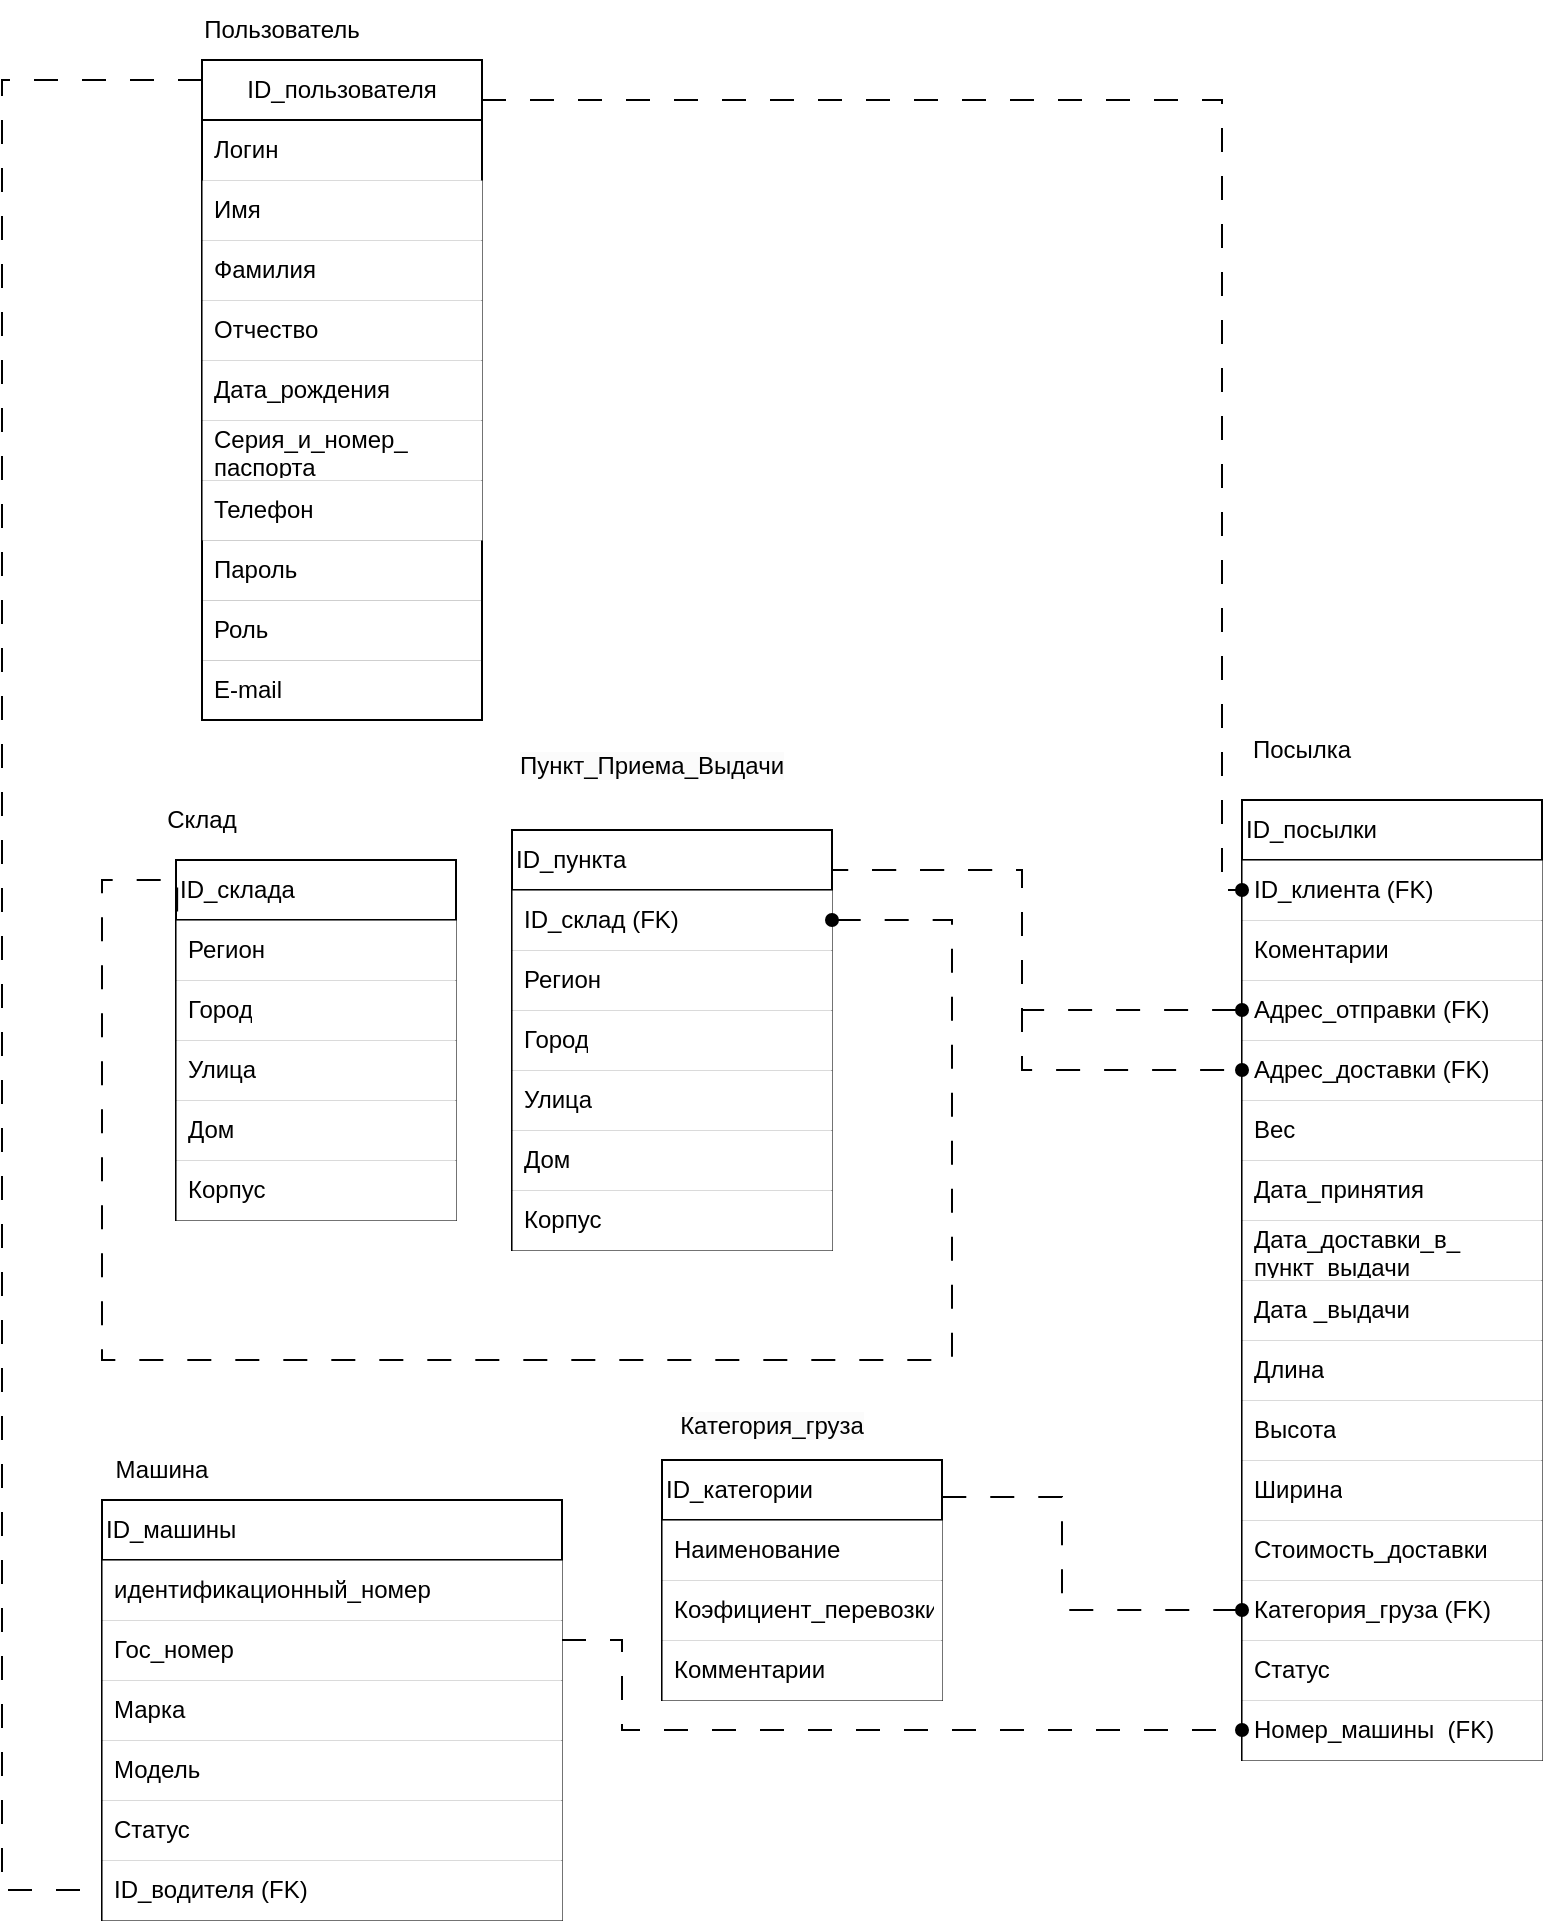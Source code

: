 <mxfile version="22.1.8" type="device">
  <diagram name="Page-1" id="1622d65d-c77d-c4b6-e0e7-3c11208c8684">
    <mxGraphModel dx="5189" dy="919" grid="1" gridSize="10" guides="1" tooltips="1" connect="1" arrows="1" fold="1" page="1" pageScale="1.5" pageWidth="1169" pageHeight="826" background="none" math="0" shadow="0">
      <root>
        <mxCell id="0" style=";html=1;" />
        <mxCell id="1" style=";html=1;" parent="0" />
        <mxCell id="Eu1M2zoBScbn03_4-hmj-35" value="ID_склада" style="swimlane;fontStyle=0;childLayout=stackLayout;horizontal=1;startSize=30;horizontalStack=0;resizeParent=1;resizeParentMax=0;resizeLast=0;collapsible=1;marginBottom=0;whiteSpace=wrap;html=1;fillColor=#FFFFFF;strokeColor=#000000;align=left;" parent="1" vertex="1">
          <mxGeometry x="-1753" y="910" width="140" height="180" as="geometry" />
        </mxCell>
        <mxCell id="Eu1M2zoBScbn03_4-hmj-39" value="Регион" style="text;strokeColor=#000000;fillColor=#FFFFFF;align=left;verticalAlign=middle;spacingLeft=4;spacingRight=4;overflow=hidden;points=[[0,0.5],[1,0.5]];portConstraint=eastwest;rotatable=0;whiteSpace=wrap;html=1;strokeWidth=0;" parent="Eu1M2zoBScbn03_4-hmj-35" vertex="1">
          <mxGeometry y="30" width="140" height="30" as="geometry" />
        </mxCell>
        <mxCell id="QiGoEYe_eEA6als5w87j-2" value="Город" style="text;strokeColor=#000000;fillColor=#FFFFFF;align=left;verticalAlign=middle;spacingLeft=4;spacingRight=4;overflow=hidden;points=[[0,0.5],[1,0.5]];portConstraint=eastwest;rotatable=0;whiteSpace=wrap;html=1;strokeWidth=0;" vertex="1" parent="Eu1M2zoBScbn03_4-hmj-35">
          <mxGeometry y="60" width="140" height="30" as="geometry" />
        </mxCell>
        <mxCell id="QiGoEYe_eEA6als5w87j-3" value="Улица" style="text;strokeColor=#000000;fillColor=#FFFFFF;align=left;verticalAlign=middle;spacingLeft=4;spacingRight=4;overflow=hidden;points=[[0,0.5],[1,0.5]];portConstraint=eastwest;rotatable=0;whiteSpace=wrap;html=1;strokeWidth=0;" vertex="1" parent="Eu1M2zoBScbn03_4-hmj-35">
          <mxGeometry y="90" width="140" height="30" as="geometry" />
        </mxCell>
        <mxCell id="QiGoEYe_eEA6als5w87j-4" value="Дом" style="text;strokeColor=#000000;fillColor=#FFFFFF;align=left;verticalAlign=middle;spacingLeft=4;spacingRight=4;overflow=hidden;points=[[0,0.5],[1,0.5]];portConstraint=eastwest;rotatable=0;whiteSpace=wrap;html=1;strokeWidth=0;" vertex="1" parent="Eu1M2zoBScbn03_4-hmj-35">
          <mxGeometry y="120" width="140" height="30" as="geometry" />
        </mxCell>
        <mxCell id="QiGoEYe_eEA6als5w87j-1" value="Корпус" style="text;strokeColor=#000000;fillColor=#FFFFFF;align=left;verticalAlign=middle;spacingLeft=4;spacingRight=4;overflow=hidden;points=[[0,0.5],[1,0.5]];portConstraint=eastwest;rotatable=0;whiteSpace=wrap;html=1;strokeWidth=0;" vertex="1" parent="Eu1M2zoBScbn03_4-hmj-35">
          <mxGeometry y="150" width="140" height="30" as="geometry" />
        </mxCell>
        <mxCell id="Eu1M2zoBScbn03_4-hmj-50" value="ID_посылки" style="swimlane;fontStyle=0;childLayout=stackLayout;horizontal=1;startSize=30;horizontalStack=0;resizeParent=1;resizeParentMax=0;resizeLast=0;collapsible=1;marginBottom=0;whiteSpace=wrap;html=1;strokeColor=#000000;fillColor=#FFFFFF;align=left;" parent="1" vertex="1">
          <mxGeometry x="-1220" y="880" width="150" height="480" as="geometry" />
        </mxCell>
        <mxCell id="FLAhKoKQUAUX5HgObH9c-53" value="ID_клиента (FK)" style="text;strokeColor=#000000;fillColor=#FFFFFF;align=left;verticalAlign=middle;spacingLeft=4;spacingRight=4;overflow=hidden;points=[[0,0.5],[1,0.5]];portConstraint=eastwest;rotatable=0;whiteSpace=wrap;html=1;strokeWidth=0;" parent="Eu1M2zoBScbn03_4-hmj-50" vertex="1">
          <mxGeometry y="30" width="150" height="30" as="geometry" />
        </mxCell>
        <mxCell id="t4Bcd6tfZgfPRKd6eN_C-69" value="Коментарии" style="text;strokeColor=#000000;fillColor=#FFFFFF;align=left;verticalAlign=middle;spacingLeft=4;spacingRight=4;overflow=hidden;points=[[0,0.5],[1,0.5]];portConstraint=eastwest;rotatable=0;whiteSpace=wrap;html=1;strokeWidth=0;" parent="Eu1M2zoBScbn03_4-hmj-50" vertex="1">
          <mxGeometry y="60" width="150" height="30" as="geometry" />
        </mxCell>
        <mxCell id="Eu1M2zoBScbn03_4-hmj-52" value="Адрес_отправки (FK)" style="text;strokeColor=#000000;fillColor=#FFFFFF;align=left;verticalAlign=middle;spacingLeft=4;spacingRight=4;overflow=hidden;points=[[0,0.5],[1,0.5]];portConstraint=eastwest;rotatable=0;whiteSpace=wrap;html=1;strokeWidth=0;" parent="Eu1M2zoBScbn03_4-hmj-50" vertex="1">
          <mxGeometry y="90" width="150" height="30" as="geometry" />
        </mxCell>
        <mxCell id="Eu1M2zoBScbn03_4-hmj-53" value="Адрес_доставки (FK)" style="text;strokeColor=#000000;fillColor=#FFFFFF;align=left;verticalAlign=middle;spacingLeft=4;spacingRight=4;overflow=hidden;points=[[0,0.5],[1,0.5]];portConstraint=eastwest;rotatable=0;whiteSpace=wrap;html=1;strokeWidth=0;" parent="Eu1M2zoBScbn03_4-hmj-50" vertex="1">
          <mxGeometry y="120" width="150" height="30" as="geometry" />
        </mxCell>
        <mxCell id="t4Bcd6tfZgfPRKd6eN_C-20" value="Вес" style="text;strokeColor=#000000;fillColor=#FFFFFF;align=left;verticalAlign=middle;spacingLeft=4;spacingRight=4;overflow=hidden;points=[[0,0.5],[1,0.5]];portConstraint=eastwest;rotatable=0;whiteSpace=wrap;html=1;strokeWidth=0;" parent="Eu1M2zoBScbn03_4-hmj-50" vertex="1">
          <mxGeometry y="150" width="150" height="30" as="geometry" />
        </mxCell>
        <mxCell id="t4Bcd6tfZgfPRKd6eN_C-71" value="Дата_принятия" style="text;strokeColor=#000000;fillColor=#FFFFFF;align=left;verticalAlign=middle;spacingLeft=4;spacingRight=4;overflow=hidden;points=[[0,0.5],[1,0.5]];portConstraint=eastwest;rotatable=0;whiteSpace=wrap;html=1;strokeWidth=0;" parent="Eu1M2zoBScbn03_4-hmj-50" vertex="1">
          <mxGeometry y="180" width="150" height="30" as="geometry" />
        </mxCell>
        <mxCell id="t4Bcd6tfZgfPRKd6eN_C-70" value="Дата_доставки_в_ пункт_выдачи" style="text;strokeColor=#000000;fillColor=#FFFFFF;align=left;verticalAlign=middle;spacingLeft=4;spacingRight=4;overflow=hidden;points=[[0,0.5],[1,0.5]];portConstraint=eastwest;rotatable=0;whiteSpace=wrap;html=1;strokeWidth=0;" parent="Eu1M2zoBScbn03_4-hmj-50" vertex="1">
          <mxGeometry y="210" width="150" height="30" as="geometry" />
        </mxCell>
        <mxCell id="t4Bcd6tfZgfPRKd6eN_C-72" value="Дата _выдачи" style="text;strokeColor=#000000;fillColor=#FFFFFF;align=left;verticalAlign=middle;spacingLeft=4;spacingRight=4;overflow=hidden;points=[[0,0.5],[1,0.5]];portConstraint=eastwest;rotatable=0;whiteSpace=wrap;html=1;strokeWidth=0;" parent="Eu1M2zoBScbn03_4-hmj-50" vertex="1">
          <mxGeometry y="240" width="150" height="30" as="geometry" />
        </mxCell>
        <mxCell id="yL7SP993S7LllATIM7Ul-29" value="Длина" style="text;strokeColor=#000000;fillColor=#FFFFFF;align=left;verticalAlign=middle;spacingLeft=4;spacingRight=4;overflow=hidden;points=[[0,0.5],[1,0.5]];portConstraint=eastwest;rotatable=0;whiteSpace=wrap;html=1;strokeWidth=0;" parent="Eu1M2zoBScbn03_4-hmj-50" vertex="1">
          <mxGeometry y="270" width="150" height="30" as="geometry" />
        </mxCell>
        <mxCell id="yL7SP993S7LllATIM7Ul-31" value="Высота" style="text;strokeColor=#000000;fillColor=#FFFFFF;align=left;verticalAlign=middle;spacingLeft=4;spacingRight=4;overflow=hidden;points=[[0,0.5],[1,0.5]];portConstraint=eastwest;rotatable=0;whiteSpace=wrap;html=1;strokeWidth=0;" parent="Eu1M2zoBScbn03_4-hmj-50" vertex="1">
          <mxGeometry y="300" width="150" height="30" as="geometry" />
        </mxCell>
        <mxCell id="yL7SP993S7LllATIM7Ul-30" value="Ширина" style="text;strokeColor=#000000;fillColor=#FFFFFF;align=left;verticalAlign=middle;spacingLeft=4;spacingRight=4;overflow=hidden;points=[[0,0.5],[1,0.5]];portConstraint=eastwest;rotatable=0;whiteSpace=wrap;html=1;strokeWidth=0;" parent="Eu1M2zoBScbn03_4-hmj-50" vertex="1">
          <mxGeometry y="330" width="150" height="30" as="geometry" />
        </mxCell>
        <mxCell id="t4Bcd6tfZgfPRKd6eN_C-40" value="Стоимость_доставки" style="text;strokeColor=#000000;fillColor=#FFFFFF;align=left;verticalAlign=middle;spacingLeft=4;spacingRight=4;overflow=hidden;points=[[0,0.5],[1,0.5]];portConstraint=eastwest;rotatable=0;whiteSpace=wrap;html=1;strokeWidth=0;" parent="Eu1M2zoBScbn03_4-hmj-50" vertex="1">
          <mxGeometry y="360" width="150" height="30" as="geometry" />
        </mxCell>
        <mxCell id="t4Bcd6tfZgfPRKd6eN_C-30" value="Категория_груза&amp;nbsp;(FK)" style="text;strokeColor=#000000;fillColor=#FFFFFF;align=left;verticalAlign=middle;spacingLeft=4;spacingRight=4;overflow=hidden;points=[[0,0.5],[1,0.5]];portConstraint=eastwest;rotatable=0;whiteSpace=wrap;html=1;strokeWidth=0;" parent="Eu1M2zoBScbn03_4-hmj-50" vertex="1">
          <mxGeometry y="390" width="150" height="30" as="geometry" />
        </mxCell>
        <mxCell id="NzJXjtakqf-2gL6-LND--30" value="Статус" style="text;strokeColor=#000000;fillColor=#FFFFFF;align=left;verticalAlign=middle;spacingLeft=4;spacingRight=4;overflow=hidden;points=[[0,0.5],[1,0.5]];portConstraint=eastwest;rotatable=0;whiteSpace=wrap;html=1;strokeWidth=0;" parent="Eu1M2zoBScbn03_4-hmj-50" vertex="1">
          <mxGeometry y="420" width="150" height="30" as="geometry" />
        </mxCell>
        <mxCell id="FLAhKoKQUAUX5HgObH9c-10" value="Номер_машины&amp;nbsp;&amp;nbsp;(FK)" style="text;strokeColor=#000000;fillColor=#FFFFFF;align=left;verticalAlign=middle;spacingLeft=4;spacingRight=4;overflow=hidden;points=[[0,0.5],[1,0.5]];portConstraint=eastwest;rotatable=0;whiteSpace=wrap;html=1;strokeWidth=0;" parent="Eu1M2zoBScbn03_4-hmj-50" vertex="1">
          <mxGeometry y="450" width="150" height="30" as="geometry" />
        </mxCell>
        <mxCell id="Eu1M2zoBScbn03_4-hmj-57" value="ID_пункта" style="swimlane;fontStyle=0;childLayout=stackLayout;horizontal=1;startSize=30;horizontalStack=0;resizeParent=1;resizeParentMax=0;resizeLast=0;collapsible=1;marginBottom=0;whiteSpace=wrap;html=1;fillColor=#FFFFFF;strokeColor=#000000;align=left;" parent="1" vertex="1">
          <mxGeometry x="-1585" y="895" width="160" height="210" as="geometry" />
        </mxCell>
        <mxCell id="Eu1M2zoBScbn03_4-hmj-63" value="ID_склад (FK)" style="text;strokeColor=#000000;fillColor=#FFFFFF;align=left;verticalAlign=middle;spacingLeft=4;spacingRight=4;overflow=hidden;points=[[0,0.5],[1,0.5]];portConstraint=eastwest;rotatable=0;whiteSpace=wrap;html=1;strokeWidth=0;" parent="Eu1M2zoBScbn03_4-hmj-57" vertex="1">
          <mxGeometry y="30" width="160" height="30" as="geometry" />
        </mxCell>
        <mxCell id="QiGoEYe_eEA6als5w87j-5" value="Регион" style="text;strokeColor=#000000;fillColor=#FFFFFF;align=left;verticalAlign=middle;spacingLeft=4;spacingRight=4;overflow=hidden;points=[[0,0.5],[1,0.5]];portConstraint=eastwest;rotatable=0;whiteSpace=wrap;html=1;strokeWidth=0;" vertex="1" parent="Eu1M2zoBScbn03_4-hmj-57">
          <mxGeometry y="60" width="160" height="30" as="geometry" />
        </mxCell>
        <mxCell id="QiGoEYe_eEA6als5w87j-6" value="Город" style="text;strokeColor=#000000;fillColor=#FFFFFF;align=left;verticalAlign=middle;spacingLeft=4;spacingRight=4;overflow=hidden;points=[[0,0.5],[1,0.5]];portConstraint=eastwest;rotatable=0;whiteSpace=wrap;html=1;strokeWidth=0;" vertex="1" parent="Eu1M2zoBScbn03_4-hmj-57">
          <mxGeometry y="90" width="160" height="30" as="geometry" />
        </mxCell>
        <mxCell id="QiGoEYe_eEA6als5w87j-8" value="Улица" style="text;strokeColor=#000000;fillColor=#FFFFFF;align=left;verticalAlign=middle;spacingLeft=4;spacingRight=4;overflow=hidden;points=[[0,0.5],[1,0.5]];portConstraint=eastwest;rotatable=0;whiteSpace=wrap;html=1;strokeWidth=0;" vertex="1" parent="Eu1M2zoBScbn03_4-hmj-57">
          <mxGeometry y="120" width="160" height="30" as="geometry" />
        </mxCell>
        <mxCell id="QiGoEYe_eEA6als5w87j-7" value="Дом" style="text;strokeColor=#000000;fillColor=#FFFFFF;align=left;verticalAlign=middle;spacingLeft=4;spacingRight=4;overflow=hidden;points=[[0,0.5],[1,0.5]];portConstraint=eastwest;rotatable=0;whiteSpace=wrap;html=1;strokeWidth=0;" vertex="1" parent="Eu1M2zoBScbn03_4-hmj-57">
          <mxGeometry y="150" width="160" height="30" as="geometry" />
        </mxCell>
        <mxCell id="QiGoEYe_eEA6als5w87j-9" value="Корпус" style="text;strokeColor=#000000;fillColor=#FFFFFF;align=left;verticalAlign=middle;spacingLeft=4;spacingRight=4;overflow=hidden;points=[[0,0.5],[1,0.5]];portConstraint=eastwest;rotatable=0;whiteSpace=wrap;html=1;strokeWidth=0;" vertex="1" parent="Eu1M2zoBScbn03_4-hmj-57">
          <mxGeometry y="180" width="160" height="30" as="geometry" />
        </mxCell>
        <mxCell id="t4Bcd6tfZgfPRKd6eN_C-1" value="ID_машины" style="swimlane;fontStyle=0;childLayout=stackLayout;horizontal=1;startSize=30;horizontalStack=0;resizeParent=1;resizeParentMax=0;resizeLast=0;collapsible=1;marginBottom=0;whiteSpace=wrap;html=1;fillColor=#FFFFFF;strokeColor=#000000;align=left;" parent="1" vertex="1">
          <mxGeometry x="-1790" y="1230" width="230" height="210" as="geometry" />
        </mxCell>
        <mxCell id="k3BUzMMqeD0pSyvmO5f_-1" value="идентификационный_номер" style="text;strokeColor=#000000;fillColor=#FFFFFF;align=left;verticalAlign=middle;spacingLeft=4;spacingRight=4;overflow=hidden;points=[[0,0.5],[1,0.5]];portConstraint=eastwest;rotatable=0;whiteSpace=wrap;html=1;strokeWidth=0;" parent="t4Bcd6tfZgfPRKd6eN_C-1" vertex="1">
          <mxGeometry y="30" width="230" height="30" as="geometry" />
        </mxCell>
        <mxCell id="t4Bcd6tfZgfPRKd6eN_C-2" value="Гос_номер" style="text;strokeColor=#000000;fillColor=#FFFFFF;align=left;verticalAlign=middle;spacingLeft=4;spacingRight=4;overflow=hidden;points=[[0,0.5],[1,0.5]];portConstraint=eastwest;rotatable=0;whiteSpace=wrap;html=1;strokeWidth=0;" parent="t4Bcd6tfZgfPRKd6eN_C-1" vertex="1">
          <mxGeometry y="60" width="230" height="30" as="geometry" />
        </mxCell>
        <mxCell id="t4Bcd6tfZgfPRKd6eN_C-3" value="Марка" style="text;strokeColor=#000000;fillColor=#FFFFFF;align=left;verticalAlign=middle;spacingLeft=4;spacingRight=4;overflow=hidden;points=[[0,0.5],[1,0.5]];portConstraint=eastwest;rotatable=0;whiteSpace=wrap;html=1;strokeWidth=0;" parent="t4Bcd6tfZgfPRKd6eN_C-1" vertex="1">
          <mxGeometry y="90" width="230" height="30" as="geometry" />
        </mxCell>
        <mxCell id="t4Bcd6tfZgfPRKd6eN_C-4" value="Модель" style="text;strokeColor=#000000;fillColor=#FFFFFF;align=left;verticalAlign=middle;spacingLeft=4;spacingRight=4;overflow=hidden;points=[[0,0.5],[1,0.5]];portConstraint=eastwest;rotatable=0;whiteSpace=wrap;html=1;strokeWidth=0;" parent="t4Bcd6tfZgfPRKd6eN_C-1" vertex="1">
          <mxGeometry y="120" width="230" height="30" as="geometry" />
        </mxCell>
        <mxCell id="NzJXjtakqf-2gL6-LND--17" value="Статус" style="text;strokeColor=#000000;fillColor=#FFFFFF;align=left;verticalAlign=middle;spacingLeft=4;spacingRight=4;overflow=hidden;points=[[0,0.5],[1,0.5]];portConstraint=eastwest;rotatable=0;whiteSpace=wrap;html=1;strokeWidth=0;" parent="t4Bcd6tfZgfPRKd6eN_C-1" vertex="1">
          <mxGeometry y="150" width="230" height="30" as="geometry" />
        </mxCell>
        <mxCell id="t4Bcd6tfZgfPRKd6eN_C-66" value="ID_водителя (FK)" style="text;strokeColor=#000000;fillColor=#FFFFFF;align=left;verticalAlign=middle;spacingLeft=4;spacingRight=4;overflow=hidden;points=[[0,0.5],[1,0.5]];portConstraint=eastwest;rotatable=0;whiteSpace=wrap;html=1;strokeWidth=0;" parent="t4Bcd6tfZgfPRKd6eN_C-1" vertex="1">
          <mxGeometry y="180" width="230" height="30" as="geometry" />
        </mxCell>
        <mxCell id="t4Bcd6tfZgfPRKd6eN_C-32" value="ID_категории" style="swimlane;fontStyle=0;childLayout=stackLayout;horizontal=1;startSize=30;horizontalStack=0;resizeParent=1;resizeParentMax=0;resizeLast=0;collapsible=1;marginBottom=0;whiteSpace=wrap;html=1;fillColor=#FFFFFF;strokeColor=#000000;align=left;" parent="1" vertex="1">
          <mxGeometry x="-1510" y="1210" width="140" height="120" as="geometry" />
        </mxCell>
        <mxCell id="t4Bcd6tfZgfPRKd6eN_C-33" value="Наименование" style="text;strokeColor=#000000;fillColor=#FFFFFF;align=left;verticalAlign=middle;spacingLeft=4;spacingRight=4;overflow=hidden;points=[[0,0.5],[1,0.5]];portConstraint=eastwest;rotatable=0;whiteSpace=wrap;html=1;strokeWidth=0;" parent="t4Bcd6tfZgfPRKd6eN_C-32" vertex="1">
          <mxGeometry y="30" width="140" height="30" as="geometry" />
        </mxCell>
        <mxCell id="t4Bcd6tfZgfPRKd6eN_C-34" value="Коэфициент_перевозки" style="text;strokeColor=#000000;fillColor=#FFFFFF;align=left;verticalAlign=middle;spacingLeft=4;spacingRight=4;overflow=hidden;points=[[0,0.5],[1,0.5]];portConstraint=eastwest;rotatable=0;whiteSpace=wrap;html=1;strokeWidth=0;" parent="t4Bcd6tfZgfPRKd6eN_C-32" vertex="1">
          <mxGeometry y="60" width="140" height="30" as="geometry" />
        </mxCell>
        <mxCell id="t4Bcd6tfZgfPRKd6eN_C-35" value="Комментарии" style="text;strokeColor=#000000;fillColor=#FFFFFF;align=left;verticalAlign=middle;spacingLeft=4;spacingRight=4;overflow=hidden;points=[[0,0.5],[1,0.5]];portConstraint=eastwest;rotatable=0;whiteSpace=wrap;html=1;strokeWidth=0;" parent="t4Bcd6tfZgfPRKd6eN_C-32" vertex="1">
          <mxGeometry y="90" width="140" height="30" as="geometry" />
        </mxCell>
        <mxCell id="NzJXjtakqf-2gL6-LND--32" value="" style="edgeStyle=orthogonalEdgeStyle;fontSize=12;html=1;endArrow=oval;startArrow=none;rounded=0;startFill=0;align=left;endFill=1;entryX=0;entryY=0.5;entryDx=0;entryDy=0;fontStyle=1;dashed=1;dashPattern=12 12;" parent="1" source="yL7SP993S7LllATIM7Ul-16" target="FLAhKoKQUAUX5HgObH9c-53" edge="1">
          <mxGeometry width="100" height="100" relative="1" as="geometry">
            <mxPoint x="-1395" y="675.6" as="sourcePoint" />
            <mxPoint x="-1510" y="705" as="targetPoint" />
            <Array as="points">
              <mxPoint x="-1230" y="530" />
              <mxPoint x="-1230" y="925" />
            </Array>
          </mxGeometry>
        </mxCell>
        <mxCell id="NzJXjtakqf-2gL6-LND--33" value="" style="edgeStyle=orthogonalEdgeStyle;fontSize=12;html=1;endArrow=oval;startArrow=none;rounded=0;exitX=1.001;exitY=0.154;exitDx=0;exitDy=0;align=left;startFill=0;endFill=1;exitPerimeter=0;dashed=1;dashPattern=12 12;" parent="1" source="t4Bcd6tfZgfPRKd6eN_C-32" target="t4Bcd6tfZgfPRKd6eN_C-30" edge="1">
          <mxGeometry width="100" height="100" relative="1" as="geometry">
            <mxPoint x="-1490" y="1295" as="sourcePoint" />
            <mxPoint x="-1190" y="1010" as="targetPoint" />
            <Array as="points">
              <mxPoint x="-1310" y="1229" />
              <mxPoint x="-1310" y="1285" />
            </Array>
          </mxGeometry>
        </mxCell>
        <mxCell id="NzJXjtakqf-2gL6-LND--46" value="" style="edgeStyle=orthogonalEdgeStyle;fontSize=12;html=1;endArrow=oval;startArrow=none;rounded=0;align=left;startFill=0;endFill=1;exitX=1;exitY=0.114;exitDx=0;exitDy=0;exitPerimeter=0;dashed=1;dashPattern=12 12;" parent="1" source="Eu1M2zoBScbn03_4-hmj-57" target="Eu1M2zoBScbn03_4-hmj-52" edge="1">
          <mxGeometry width="100" height="100" relative="1" as="geometry">
            <mxPoint x="-1760" y="910" as="sourcePoint" />
            <mxPoint x="-1660" y="810" as="targetPoint" />
            <Array as="points">
              <mxPoint x="-1330" y="915" />
              <mxPoint x="-1330" y="985" />
            </Array>
          </mxGeometry>
        </mxCell>
        <mxCell id="NzJXjtakqf-2gL6-LND--47" value="" style="edgeStyle=orthogonalEdgeStyle;fontSize=12;html=1;endArrow=oval;startArrow=none;rounded=0;entryX=0;entryY=0.5;entryDx=0;entryDy=0;exitX=1;exitY=0.114;exitDx=0;exitDy=0;align=left;startFill=0;endFill=1;exitPerimeter=0;dashed=1;dashPattern=12 12;" parent="1" source="Eu1M2zoBScbn03_4-hmj-57" target="Eu1M2zoBScbn03_4-hmj-53" edge="1">
          <mxGeometry width="100" height="100" relative="1" as="geometry">
            <mxPoint x="-2090" y="635" as="sourcePoint" />
            <mxPoint x="-1390" y="605" as="targetPoint" />
            <Array as="points">
              <mxPoint x="-1330" y="915" />
              <mxPoint x="-1330" y="1015" />
            </Array>
          </mxGeometry>
        </mxCell>
        <mxCell id="NzJXjtakqf-2gL6-LND--49" value="" style="edgeStyle=orthogonalEdgeStyle;fontSize=12;html=1;endArrow=oval;startArrow=none;rounded=0;entryX=1;entryY=0.5;entryDx=0;entryDy=0;align=left;startFill=0;endFill=1;exitX=0.004;exitY=0.143;exitDx=0;exitDy=0;exitPerimeter=0;dashed=1;dashPattern=12 12;" parent="1" source="Eu1M2zoBScbn03_4-hmj-35" target="Eu1M2zoBScbn03_4-hmj-63" edge="1">
          <mxGeometry width="100" height="100" relative="1" as="geometry">
            <mxPoint x="-1580" y="1100" as="sourcePoint" />
            <mxPoint x="-1660" y="930" as="targetPoint" />
            <Array as="points">
              <mxPoint x="-1752" y="920" />
              <mxPoint x="-1790" y="920" />
              <mxPoint x="-1790" y="1160" />
              <mxPoint x="-1365" y="1160" />
              <mxPoint x="-1365" y="940" />
            </Array>
          </mxGeometry>
        </mxCell>
        <mxCell id="NzJXjtakqf-2gL6-LND--61" value="" style="edgeStyle=orthogonalEdgeStyle;fontSize=12;html=1;endArrow=none;startArrow=none;rounded=0;align=left;startFill=0;endFill=0;dashed=1;dashPattern=12 12;" parent="1" source="yL7SP993S7LllATIM7Ul-16" target="t4Bcd6tfZgfPRKd6eN_C-66" edge="1">
          <mxGeometry width="100" height="100" relative="1" as="geometry">
            <mxPoint x="-2010.7" y="882.1" as="sourcePoint" />
            <mxPoint x="-1900" y="1270" as="targetPoint" />
            <Array as="points">
              <mxPoint x="-1840" y="520" />
              <mxPoint x="-1840" y="1425" />
            </Array>
          </mxGeometry>
        </mxCell>
        <mxCell id="FLAhKoKQUAUX5HgObH9c-12" value="Посылка" style="text;html=1;strokeColor=none;fillColor=none;align=center;verticalAlign=middle;whiteSpace=wrap;rounded=0;" parent="1" vertex="1">
          <mxGeometry x="-1220" y="840" width="60" height="30" as="geometry" />
        </mxCell>
        <mxCell id="FLAhKoKQUAUX5HgObH9c-13" value="Склад" style="text;html=1;strokeColor=none;fillColor=none;align=center;verticalAlign=middle;whiteSpace=wrap;rounded=0;" parent="1" vertex="1">
          <mxGeometry x="-1770" y="880" width="60" height="20" as="geometry" />
        </mxCell>
        <mxCell id="FLAhKoKQUAUX5HgObH9c-14" value="Машина" style="text;html=1;strokeColor=none;fillColor=none;align=center;verticalAlign=middle;whiteSpace=wrap;rounded=0;" parent="1" vertex="1">
          <mxGeometry x="-1790" y="1200" width="60" height="30" as="geometry" />
        </mxCell>
        <mxCell id="FLAhKoKQUAUX5HgObH9c-17" value="&lt;br&gt;&lt;span style=&quot;color: rgb(0, 0, 0); font-family: Helvetica; font-size: 12px; font-style: normal; font-variant-ligatures: normal; font-variant-caps: normal; font-weight: 400; letter-spacing: normal; orphans: 2; text-align: left; text-indent: 0px; text-transform: none; widows: 2; word-spacing: 0px; -webkit-text-stroke-width: 0px; background-color: rgb(251, 251, 251); text-decoration-thickness: initial; text-decoration-style: initial; text-decoration-color: initial; float: none; display: inline !important;&quot;&gt;Пункт_Приема_Выдачи&lt;/span&gt;&lt;br&gt;" style="text;html=1;strokeColor=none;fillColor=none;align=center;verticalAlign=middle;whiteSpace=wrap;rounded=0;" parent="1" vertex="1">
          <mxGeometry x="-1605" y="840" width="180" height="30" as="geometry" />
        </mxCell>
        <mxCell id="FLAhKoKQUAUX5HgObH9c-28" value="&lt;br&gt;&lt;span style=&quot;color: rgb(0, 0, 0); font-family: Helvetica; font-size: 12px; font-style: normal; font-variant-ligatures: normal; font-variant-caps: normal; font-weight: 400; letter-spacing: normal; orphans: 2; text-align: left; text-indent: 0px; text-transform: none; widows: 2; word-spacing: 0px; -webkit-text-stroke-width: 0px; background-color: rgb(251, 251, 251); text-decoration-thickness: initial; text-decoration-style: initial; text-decoration-color: initial; float: none; display: inline !important;&quot;&gt;Категория_груза&lt;/span&gt;" style="text;html=1;strokeColor=none;fillColor=none;align=center;verticalAlign=middle;whiteSpace=wrap;rounded=0;" parent="1" vertex="1">
          <mxGeometry x="-1520" y="1170" width="130" height="30" as="geometry" />
        </mxCell>
        <mxCell id="JvzgsNDJY1IatEkVvDAZ-4" value="" style="endArrow=oval;html=1;rounded=0;align=left;endFill=1;dashed=1;dashPattern=12 12;edgeStyle=orthogonalEdgeStyle;" parent="1" source="t4Bcd6tfZgfPRKd6eN_C-1" target="FLAhKoKQUAUX5HgObH9c-10" edge="1">
          <mxGeometry relative="1" as="geometry">
            <mxPoint x="-2279.06" y="827.5" as="sourcePoint" />
            <mxPoint x="-1220" y="1399" as="targetPoint" />
            <Array as="points">
              <mxPoint x="-1530" y="1300" />
              <mxPoint x="-1530" y="1345" />
            </Array>
          </mxGeometry>
        </mxCell>
        <mxCell id="yL7SP993S7LllATIM7Ul-16" value="ID_пользователя" style="swimlane;fontStyle=0;childLayout=stackLayout;horizontal=1;startSize=30;horizontalStack=0;resizeParent=1;resizeParentMax=0;resizeLast=0;collapsible=1;marginBottom=0;whiteSpace=wrap;html=1;fillColor=#FFFFFF;" parent="1" vertex="1">
          <mxGeometry x="-1740" y="510" width="140" height="330" as="geometry" />
        </mxCell>
        <mxCell id="yL7SP993S7LllATIM7Ul-17" value="Логин" style="text;strokeColor=default;fillColor=none;align=left;verticalAlign=middle;spacingLeft=4;spacingRight=4;overflow=hidden;points=[[0,0.5],[1,0.5]];portConstraint=eastwest;rotatable=0;whiteSpace=wrap;html=1;strokeWidth=0;" parent="yL7SP993S7LllATIM7Ul-16" vertex="1">
          <mxGeometry y="30" width="140" height="30" as="geometry" />
        </mxCell>
        <mxCell id="gJhc0cDLAUpE8caaTZqf-1" value="Имя" style="text;strokeColor=default;fillColor=#FFFFFF;align=left;verticalAlign=middle;spacingLeft=4;spacingRight=4;overflow=hidden;points=[[0,0.5],[1,0.5]];portConstraint=eastwest;rotatable=0;whiteSpace=wrap;html=1;strokeWidth=0;" parent="yL7SP993S7LllATIM7Ul-16" vertex="1">
          <mxGeometry y="60" width="140" height="30" as="geometry" />
        </mxCell>
        <mxCell id="Eu1M2zoBScbn03_4-hmj-17" value="Фамилия" style="text;strokeColor=default;fillColor=#FFFFFF;align=left;verticalAlign=middle;spacingLeft=4;spacingRight=4;overflow=hidden;points=[[0,0.5],[1,0.5]];portConstraint=eastwest;rotatable=0;whiteSpace=wrap;html=1;strokeWidth=0;" parent="yL7SP993S7LllATIM7Ul-16" vertex="1">
          <mxGeometry y="90" width="140" height="30" as="geometry" />
        </mxCell>
        <mxCell id="Eu1M2zoBScbn03_4-hmj-18" value="Отчество" style="text;strokeColor=default;fillColor=#FFFFFF;align=left;verticalAlign=middle;spacingLeft=4;spacingRight=4;overflow=hidden;points=[[0,0.5],[1,0.5]];portConstraint=eastwest;rotatable=0;whiteSpace=wrap;html=1;strokeWidth=0;" parent="yL7SP993S7LllATIM7Ul-16" vertex="1">
          <mxGeometry y="120" width="140" height="30" as="geometry" />
        </mxCell>
        <mxCell id="FLAhKoKQUAUX5HgObH9c-51" value="Дата_рождения" style="text;strokeColor=default;fillColor=#FFFFFF;align=left;verticalAlign=middle;spacingLeft=4;spacingRight=4;overflow=hidden;points=[[0,0.5],[1,0.5]];portConstraint=eastwest;rotatable=0;whiteSpace=wrap;html=1;strokeWidth=0;" parent="yL7SP993S7LllATIM7Ul-16" vertex="1">
          <mxGeometry y="150" width="140" height="30" as="geometry" />
        </mxCell>
        <mxCell id="Eu1M2zoBScbn03_4-hmj-19" value="Серия_и_номер_&lt;br&gt;паспорта" style="text;strokeColor=default;fillColor=#FFFFFF;align=left;verticalAlign=middle;spacingLeft=4;spacingRight=4;overflow=hidden;points=[[0,0.5],[1,0.5]];portConstraint=eastwest;rotatable=0;whiteSpace=wrap;html=1;strokeWidth=0;" parent="yL7SP993S7LllATIM7Ul-16" vertex="1">
          <mxGeometry y="180" width="140" height="30" as="geometry" />
        </mxCell>
        <mxCell id="9oqr1d6DslsfB7GPkhJE-26" value="Телефон" style="text;strokeColor=default;fillColor=#FFFFFF;align=left;verticalAlign=middle;spacingLeft=4;spacingRight=4;overflow=hidden;points=[[0,0.5],[1,0.5]];portConstraint=eastwest;rotatable=0;whiteSpace=wrap;html=1;strokeWidth=0;" parent="yL7SP993S7LllATIM7Ul-16" vertex="1">
          <mxGeometry y="210" width="140" height="30" as="geometry" />
        </mxCell>
        <mxCell id="yL7SP993S7LllATIM7Ul-18" value="Пароль" style="text;strokeColor=default;fillColor=none;align=left;verticalAlign=middle;spacingLeft=4;spacingRight=4;overflow=hidden;points=[[0,0.5],[1,0.5]];portConstraint=eastwest;rotatable=0;whiteSpace=wrap;html=1;strokeWidth=0;" parent="yL7SP993S7LllATIM7Ul-16" vertex="1">
          <mxGeometry y="240" width="140" height="30" as="geometry" />
        </mxCell>
        <mxCell id="1iViBTcfUFJllzaDXsJP-5" value="Роль" style="text;strokeColor=default;fillColor=none;align=left;verticalAlign=middle;spacingLeft=4;spacingRight=4;overflow=hidden;points=[[0,0.5],[1,0.5]];portConstraint=eastwest;rotatable=0;whiteSpace=wrap;html=1;strokeWidth=0;" parent="yL7SP993S7LllATIM7Ul-16" vertex="1">
          <mxGeometry y="270" width="140" height="30" as="geometry" />
        </mxCell>
        <mxCell id="yL7SP993S7LllATIM7Ul-19" value="E-mail" style="text;strokeColor=default;fillColor=none;align=left;verticalAlign=middle;spacingLeft=4;spacingRight=4;overflow=hidden;points=[[0,0.5],[1,0.5]];portConstraint=eastwest;rotatable=0;whiteSpace=wrap;html=1;strokeWidth=0;" parent="yL7SP993S7LllATIM7Ul-16" vertex="1">
          <mxGeometry y="300" width="140" height="30" as="geometry" />
        </mxCell>
        <mxCell id="yL7SP993S7LllATIM7Ul-23" value="Пользователь" style="text;html=1;strokeColor=none;fillColor=none;align=center;verticalAlign=middle;whiteSpace=wrap;rounded=0;" parent="1" vertex="1">
          <mxGeometry x="-1745" y="480" width="90" height="30" as="geometry" />
        </mxCell>
      </root>
    </mxGraphModel>
  </diagram>
</mxfile>

